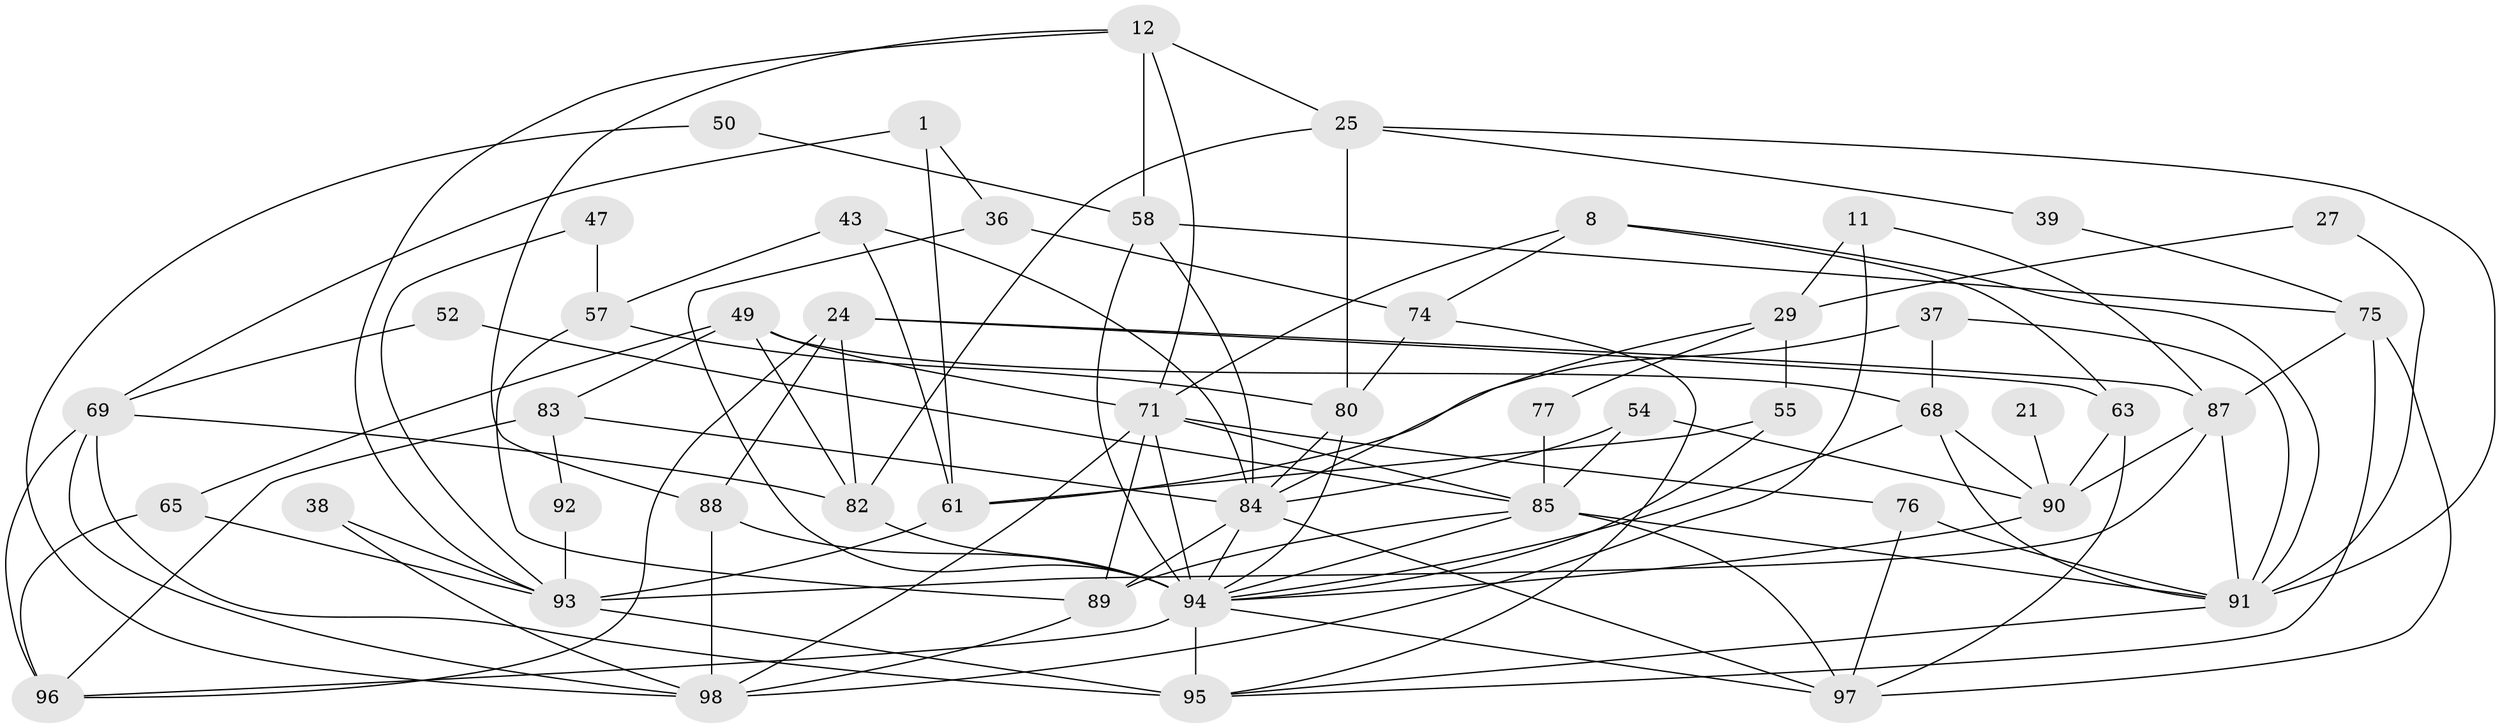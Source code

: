 // original degree distribution, {3: 0.2857142857142857, 4: 0.22448979591836735, 5: 0.23469387755102042, 6: 0.061224489795918366, 2: 0.1326530612244898, 7: 0.05102040816326531, 8: 0.01020408163265306}
// Generated by graph-tools (version 1.1) at 2025/49/03/09/25 04:49:31]
// undirected, 49 vertices, 113 edges
graph export_dot {
graph [start="1"]
  node [color=gray90,style=filled];
  1;
  8;
  11;
  12;
  21;
  24;
  25 [super="+7"];
  27;
  29;
  36;
  37;
  38;
  39;
  43;
  47 [super="+22"];
  49;
  50;
  52;
  54 [super="+23"];
  55;
  57;
  58 [super="+5"];
  61 [super="+19"];
  63 [super="+34"];
  65;
  68 [super="+13+56"];
  69;
  71 [super="+62"];
  74 [super="+40"];
  75 [super="+42"];
  76;
  77;
  80 [super="+59"];
  82 [super="+3"];
  83 [super="+72"];
  84 [super="+51+79"];
  85 [super="+67+48"];
  87 [super="+10+41"];
  88 [super="+26+81"];
  89 [super="+32"];
  90 [super="+73"];
  91 [super="+64"];
  92;
  93 [super="+45"];
  94 [super="+33+78"];
  95 [super="+86"];
  96 [super="+16"];
  97 [super="+60"];
  98 [super="+44"];
  1 -- 69;
  1 -- 36;
  1 -- 61;
  8 -- 63 [weight=2];
  8 -- 71 [weight=2];
  8 -- 74;
  8 -- 91;
  11 -- 29;
  11 -- 87 [weight=2];
  11 -- 98 [weight=2];
  12 -- 71;
  12 -- 25;
  12 -- 93;
  12 -- 58;
  12 -- 88;
  21 -- 90 [weight=2];
  24 -- 82;
  24 -- 63;
  24 -- 87;
  24 -- 96;
  24 -- 88;
  25 -- 91;
  25 -- 82;
  25 -- 80;
  25 -- 39;
  27 -- 29;
  27 -- 91;
  29 -- 55;
  29 -- 77;
  29 -- 84;
  36 -- 74 [weight=2];
  36 -- 94 [weight=2];
  37 -- 68;
  37 -- 61;
  37 -- 91;
  38 -- 93;
  38 -- 98;
  39 -- 75;
  43 -- 57;
  43 -- 84;
  43 -- 61;
  47 -- 57 [weight=2];
  47 -- 93;
  49 -- 65;
  49 -- 83;
  49 -- 68;
  49 -- 82;
  49 -- 71;
  50 -- 58;
  50 -- 98;
  52 -- 85;
  52 -- 69;
  54 -- 85;
  54 -- 90;
  54 -- 84;
  55 -- 61;
  55 -- 94;
  57 -- 80 [weight=2];
  57 -- 89;
  58 -- 75 [weight=2];
  58 -- 94 [weight=3];
  58 -- 84;
  61 -- 93;
  63 -- 90 [weight=2];
  63 -- 97;
  65 -- 96;
  65 -- 93;
  68 -- 90 [weight=2];
  68 -- 91;
  68 -- 94 [weight=2];
  69 -- 98 [weight=2];
  69 -- 96;
  69 -- 82;
  69 -- 95;
  71 -- 89;
  71 -- 76;
  71 -- 98;
  71 -- 85;
  71 -- 94;
  74 -- 95;
  74 -- 80;
  75 -- 97 [weight=2];
  75 -- 87 [weight=2];
  75 -- 95;
  76 -- 97;
  76 -- 91;
  77 -- 85;
  80 -- 84 [weight=2];
  80 -- 94;
  82 -- 94 [weight=2];
  83 -- 92;
  83 -- 84 [weight=3];
  83 -- 96;
  84 -- 97;
  84 -- 94 [weight=2];
  84 -- 89;
  85 -- 97;
  85 -- 91 [weight=3];
  85 -- 94 [weight=2];
  85 -- 89;
  87 -- 91;
  87 -- 93;
  87 -- 90;
  88 -- 94 [weight=3];
  88 -- 98;
  89 -- 98;
  90 -- 94;
  91 -- 95;
  92 -- 93;
  93 -- 95 [weight=3];
  94 -- 95 [weight=3];
  94 -- 96;
  94 -- 97 [weight=2];
}
